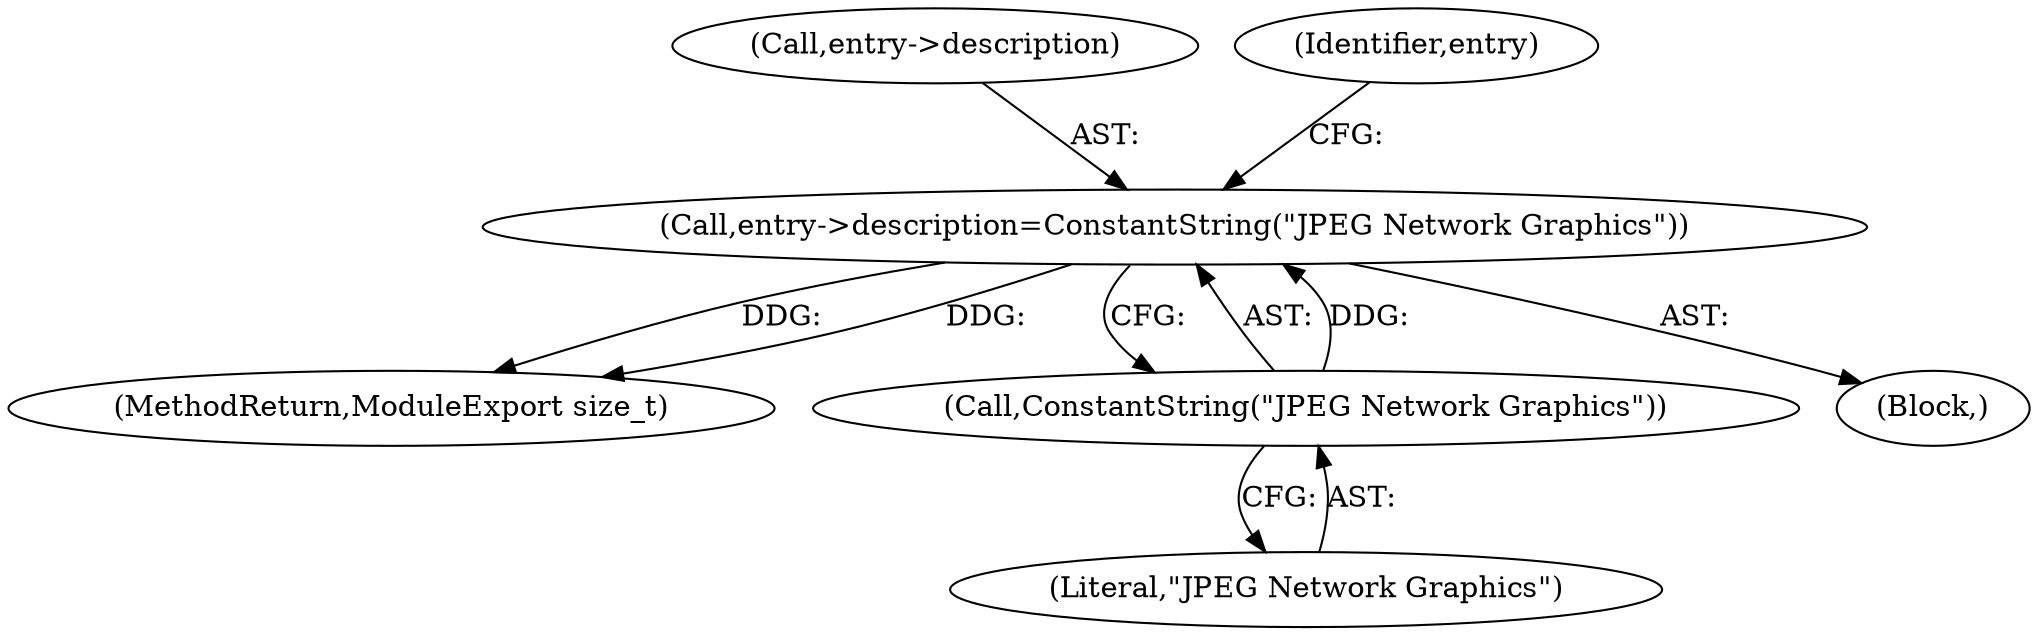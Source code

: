 digraph "0_ImageMagick_aa84944b405acebbeefe871d0f64969b9e9f31ac_1@pointer" {
"1000717" [label="(Call,entry->description=ConstantString(\"JPEG Network Graphics\"))"];
"1000721" [label="(Call,ConstantString(\"JPEG Network Graphics\"))"];
"1000717" [label="(Call,entry->description=ConstantString(\"JPEG Network Graphics\"))"];
"1000718" [label="(Call,entry->description)"];
"1000721" [label="(Call,ConstantString(\"JPEG Network Graphics\"))"];
"1000722" [label="(Literal,\"JPEG Network Graphics\")"];
"1000750" [label="(MethodReturn,ModuleExport size_t)"];
"1000102" [label="(Block,)"];
"1000725" [label="(Identifier,entry)"];
"1000717" -> "1000102"  [label="AST: "];
"1000717" -> "1000721"  [label="CFG: "];
"1000718" -> "1000717"  [label="AST: "];
"1000721" -> "1000717"  [label="AST: "];
"1000725" -> "1000717"  [label="CFG: "];
"1000717" -> "1000750"  [label="DDG: "];
"1000717" -> "1000750"  [label="DDG: "];
"1000721" -> "1000717"  [label="DDG: "];
"1000721" -> "1000722"  [label="CFG: "];
"1000722" -> "1000721"  [label="AST: "];
}
